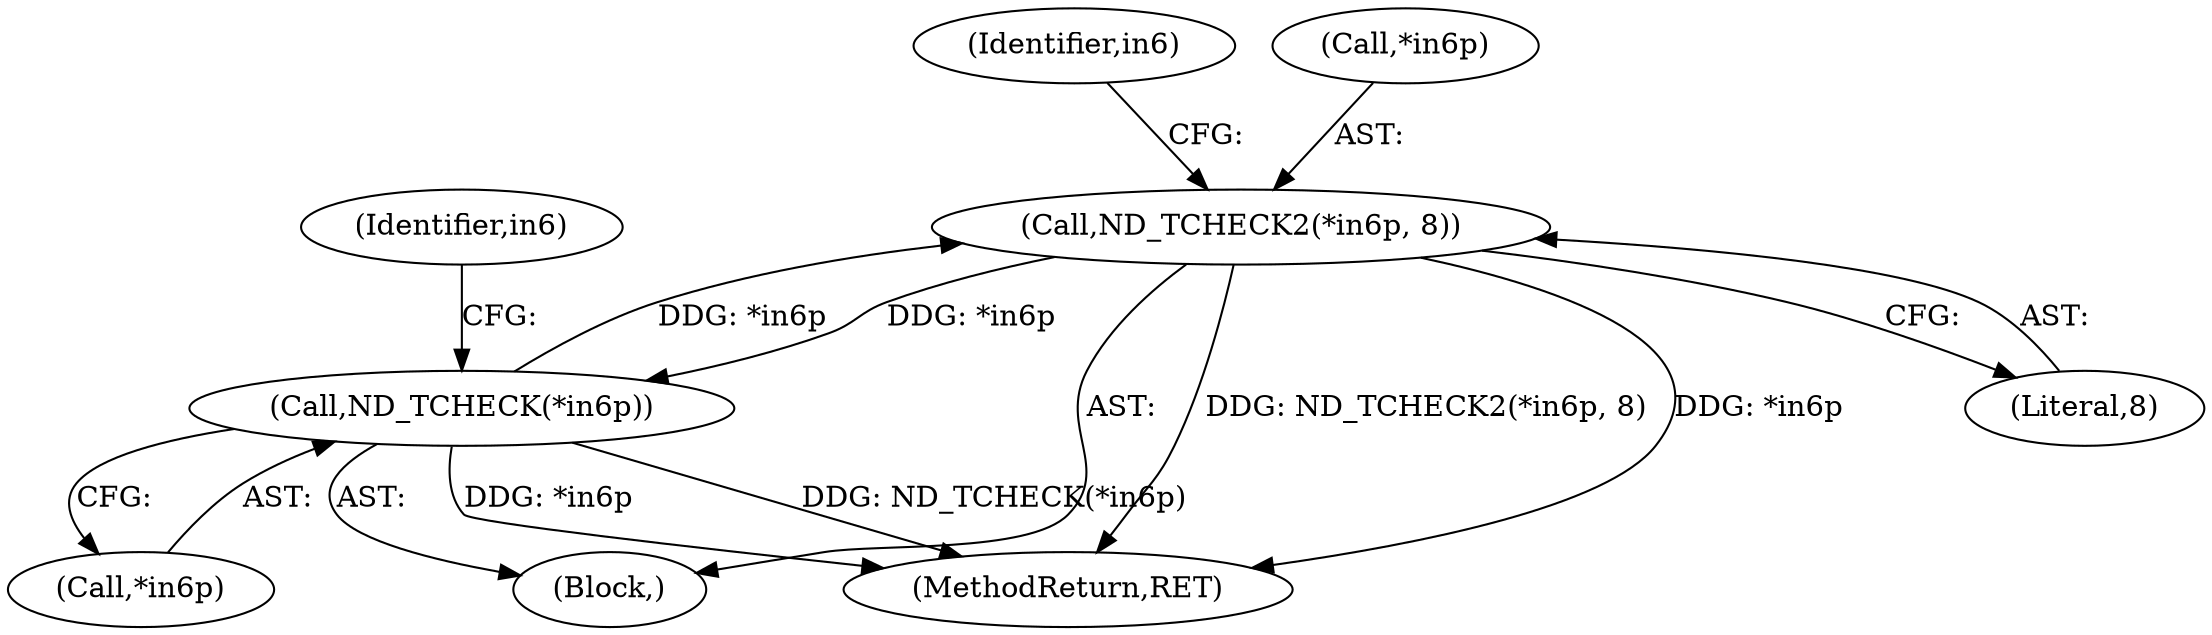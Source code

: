 digraph "0_tcpdump_d7505276842e85bfd067fa21cdb32b8a2dc3c5e4_0@pointer" {
"1000522" [label="(Call,ND_TCHECK2(*in6p, 8))"];
"1000535" [label="(Call,ND_TCHECK(*in6p))"];
"1000522" [label="(Call,ND_TCHECK2(*in6p, 8))"];
"1000525" [label="(Literal,8)"];
"1000536" [label="(Call,*in6p)"];
"1000648" [label="(MethodReturn,RET)"];
"1000540" [label="(Identifier,in6)"];
"1000528" [label="(Identifier,in6)"];
"1000523" [label="(Call,*in6p)"];
"1000535" [label="(Call,ND_TCHECK(*in6p))"];
"1000522" [label="(Call,ND_TCHECK2(*in6p, 8))"];
"1000518" [label="(Block,)"];
"1000522" -> "1000518"  [label="AST: "];
"1000522" -> "1000525"  [label="CFG: "];
"1000523" -> "1000522"  [label="AST: "];
"1000525" -> "1000522"  [label="AST: "];
"1000528" -> "1000522"  [label="CFG: "];
"1000522" -> "1000648"  [label="DDG: ND_TCHECK2(*in6p, 8)"];
"1000522" -> "1000648"  [label="DDG: *in6p"];
"1000535" -> "1000522"  [label="DDG: *in6p"];
"1000522" -> "1000535"  [label="DDG: *in6p"];
"1000535" -> "1000518"  [label="AST: "];
"1000535" -> "1000536"  [label="CFG: "];
"1000536" -> "1000535"  [label="AST: "];
"1000540" -> "1000535"  [label="CFG: "];
"1000535" -> "1000648"  [label="DDG: *in6p"];
"1000535" -> "1000648"  [label="DDG: ND_TCHECK(*in6p)"];
}
